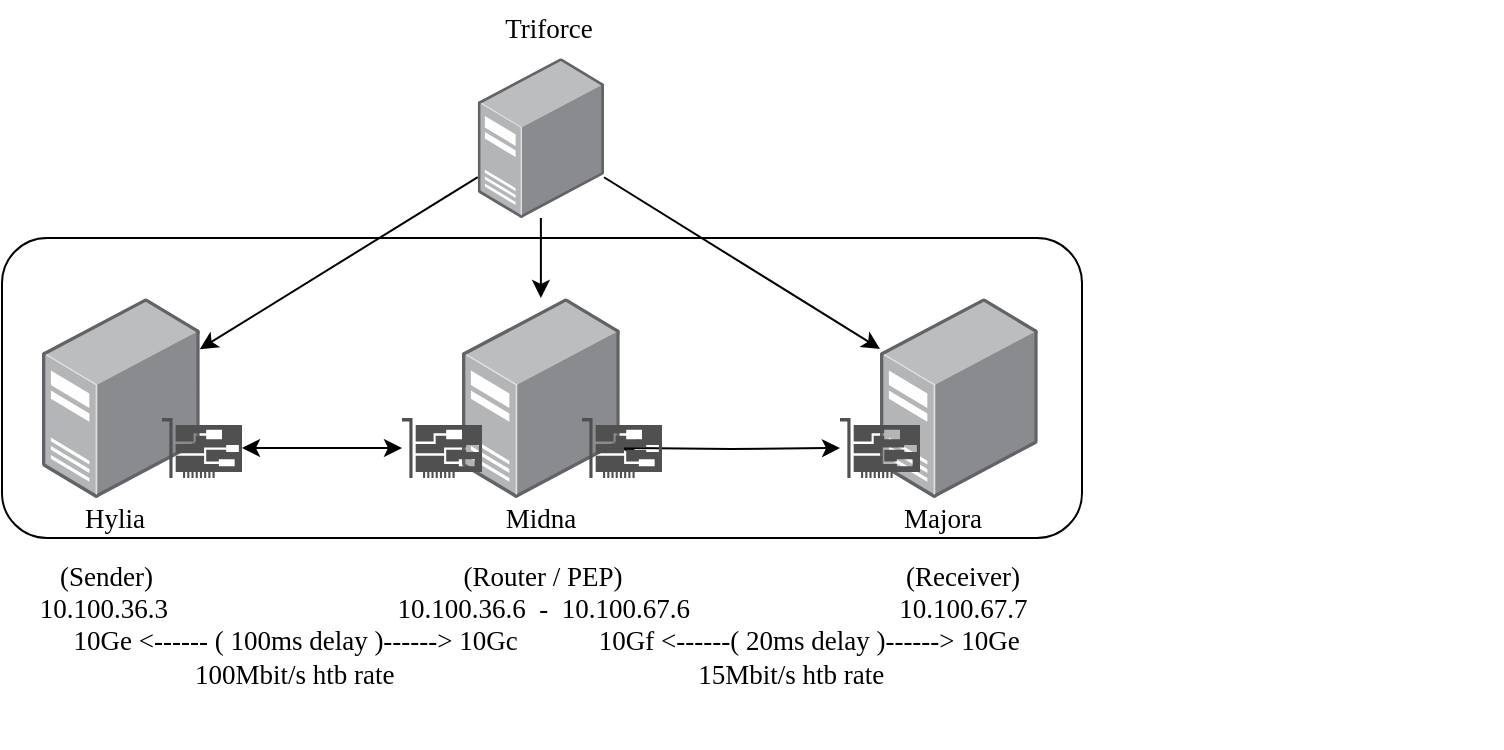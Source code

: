 <mxfile version="22.1.21" type="device">
  <diagram name="Page-1" id="tdqR3H0pgQtAeDCwSgcF">
    <mxGraphModel dx="1434" dy="879" grid="0" gridSize="10" guides="1" tooltips="1" connect="1" arrows="1" fold="1" page="1" pageScale="1" pageWidth="827" pageHeight="1169" math="0" shadow="0">
      <root>
        <mxCell id="0" />
        <mxCell id="1" parent="0" />
        <mxCell id="V7EBvmDltSiEiASLBAJ4-13" value="" style="rounded=1;whiteSpace=wrap;html=1;fontFamily=Times New Roman;fontSize=13.5;" parent="1" vertex="1">
          <mxGeometry x="70" y="330" width="540" height="150" as="geometry" />
        </mxCell>
        <mxCell id="V7EBvmDltSiEiASLBAJ4-2" value="" style="image;points=[];aspect=fixed;html=1;align=center;shadow=0;dashed=0;image=img/lib/allied_telesis/computer_and_terminals/Server_Desktop.svg;fontFamily=Times New Roman;fontSize=13.5;" parent="1" vertex="1">
          <mxGeometry x="300" y="360" width="78.89" height="100" as="geometry" />
        </mxCell>
        <mxCell id="V7EBvmDltSiEiASLBAJ4-3" value="" style="image;points=[];aspect=fixed;html=1;align=center;shadow=0;dashed=0;image=img/lib/allied_telesis/computer_and_terminals/Server_Desktop.svg;fontFamily=Times New Roman;fontSize=13.5;" parent="1" vertex="1">
          <mxGeometry x="509" y="360" width="78.89" height="100" as="geometry" />
        </mxCell>
        <mxCell id="V7EBvmDltSiEiASLBAJ4-4" value="" style="image;points=[];aspect=fixed;html=1;align=center;shadow=0;dashed=0;image=img/lib/allied_telesis/computer_and_terminals/Server_Desktop.svg;fontFamily=Times New Roman;fontSize=13.5;" parent="1" vertex="1">
          <mxGeometry x="90" y="360" width="78.89" height="100" as="geometry" />
        </mxCell>
        <mxCell id="V7EBvmDltSiEiASLBAJ4-5" value="" style="sketch=0;pointerEvents=1;shadow=0;dashed=0;html=1;strokeColor=none;fillColor=#505050;labelPosition=center;verticalLabelPosition=bottom;verticalAlign=top;outlineConnect=0;align=center;shape=mxgraph.office.devices.nic;fontFamily=Times New Roman;fontSize=13.5;" parent="1" vertex="1">
          <mxGeometry x="489" y="420" width="40" height="30" as="geometry" />
        </mxCell>
        <mxCell id="V7EBvmDltSiEiASLBAJ4-17" style="edgeStyle=orthogonalEdgeStyle;rounded=0;orthogonalLoop=1;jettySize=auto;html=1;startArrow=classic;startFill=1;fontFamily=Times New Roman;fontSize=13.5;" parent="1" target="V7EBvmDltSiEiASLBAJ4-5" edge="1">
          <mxGeometry relative="1" as="geometry">
            <mxPoint x="379" y="435" as="sourcePoint" />
          </mxGeometry>
        </mxCell>
        <mxCell id="V7EBvmDltSiEiASLBAJ4-6" value="" style="sketch=0;pointerEvents=1;shadow=0;dashed=0;html=1;strokeColor=none;fillColor=#505050;labelPosition=center;verticalLabelPosition=bottom;verticalAlign=top;outlineConnect=0;align=center;shape=mxgraph.office.devices.nic;fontFamily=Times New Roman;fontSize=13.5;" parent="1" vertex="1">
          <mxGeometry x="360" y="420" width="40" height="30" as="geometry" />
        </mxCell>
        <mxCell id="V7EBvmDltSiEiASLBAJ4-7" value="" style="sketch=0;pointerEvents=1;shadow=0;dashed=0;html=1;strokeColor=none;fillColor=#505050;labelPosition=center;verticalLabelPosition=bottom;verticalAlign=top;outlineConnect=0;align=center;shape=mxgraph.office.devices.nic;fontFamily=Times New Roman;fontSize=13.5;" parent="1" vertex="1">
          <mxGeometry x="270" y="420" width="40" height="30" as="geometry" />
        </mxCell>
        <mxCell id="V7EBvmDltSiEiASLBAJ4-16" style="edgeStyle=orthogonalEdgeStyle;rounded=0;orthogonalLoop=1;jettySize=auto;html=1;startArrow=classic;startFill=1;fontFamily=Times New Roman;fontSize=13.5;" parent="1" source="V7EBvmDltSiEiASLBAJ4-8" target="V7EBvmDltSiEiASLBAJ4-7" edge="1">
          <mxGeometry relative="1" as="geometry" />
        </mxCell>
        <mxCell id="V7EBvmDltSiEiASLBAJ4-8" value="" style="sketch=0;pointerEvents=1;shadow=0;dashed=0;html=1;strokeColor=none;fillColor=#505050;labelPosition=center;verticalLabelPosition=bottom;verticalAlign=top;outlineConnect=0;align=center;shape=mxgraph.office.devices.nic;fontFamily=Times New Roman;fontSize=13.5;" parent="1" vertex="1">
          <mxGeometry x="150" y="420" width="40" height="30" as="geometry" />
        </mxCell>
        <mxCell id="V7EBvmDltSiEiASLBAJ4-12" value="        (Sender)                                              (Router / PEP)                                          (Receiver) &#xa;     10.100.36.3                                  10.100.36.6  -  10.100.67.6                               10.100.67.7&#xa;          10Ge &lt;------ ( 100ms delay )------&gt; 10Gc            10Gf &lt;------( 20ms delay )------&gt; 10Ge&#xa;                            100Mbit/s htb rate                                             15Mbit/s htb rate               &#xa; " style="text;whiteSpace=wrap;fontFamily=Times New Roman;fontSize=13.5;" parent="1" vertex="1">
          <mxGeometry x="70" y="485" width="750" height="100" as="geometry" />
        </mxCell>
        <mxCell id="V7EBvmDltSiEiASLBAJ4-19" value="" style="image;points=[];aspect=fixed;html=1;align=center;shadow=0;dashed=0;image=img/lib/allied_telesis/computer_and_terminals/Server_Desktop.svg;imageBackground=none;fontFamily=Times New Roman;fontSize=13.5;" parent="1" vertex="1">
          <mxGeometry x="307.89" y="240" width="63.11" height="80" as="geometry" />
        </mxCell>
        <mxCell id="V7EBvmDltSiEiASLBAJ4-20" value="" style="endArrow=classic;html=1;rounded=0;fontFamily=Times New Roman;fontSize=13.5;" parent="1" source="V7EBvmDltSiEiASLBAJ4-19" target="V7EBvmDltSiEiASLBAJ4-4" edge="1">
          <mxGeometry width="50" height="50" relative="1" as="geometry">
            <mxPoint x="350" y="430" as="sourcePoint" />
            <mxPoint x="400" y="380" as="targetPoint" />
          </mxGeometry>
        </mxCell>
        <mxCell id="V7EBvmDltSiEiASLBAJ4-21" value="" style="endArrow=classic;html=1;rounded=0;fontFamily=Times New Roman;fontSize=13.5;" parent="1" source="V7EBvmDltSiEiASLBAJ4-19" target="V7EBvmDltSiEiASLBAJ4-2" edge="1">
          <mxGeometry width="50" height="50" relative="1" as="geometry">
            <mxPoint x="320" y="308" as="sourcePoint" />
            <mxPoint x="159" y="398" as="targetPoint" />
          </mxGeometry>
        </mxCell>
        <mxCell id="V7EBvmDltSiEiASLBAJ4-22" value="" style="endArrow=classic;html=1;rounded=0;fontFamily=Times New Roman;fontSize=13.5;" parent="1" source="V7EBvmDltSiEiASLBAJ4-19" target="V7EBvmDltSiEiASLBAJ4-3" edge="1">
          <mxGeometry width="50" height="50" relative="1" as="geometry">
            <mxPoint x="350.0" y="297.835" as="sourcePoint" />
            <mxPoint x="329" y="370" as="targetPoint" />
          </mxGeometry>
        </mxCell>
        <mxCell id="V7EBvmDltSiEiASLBAJ4-23" value="Triforce" style="text;html=1;align=center;verticalAlign=middle;resizable=0;points=[];autosize=1;strokeColor=none;fillColor=none;fontFamily=Times New Roman;fontSize=13.5;" parent="1" vertex="1">
          <mxGeometry x="311" y="211" width="63" height="29" as="geometry" />
        </mxCell>
        <mxCell id="V7EBvmDltSiEiASLBAJ4-25" value="Hylia" style="text;html=1;align=center;verticalAlign=middle;resizable=0;points=[];autosize=1;strokeColor=none;fillColor=none;fontFamily=Times New Roman;fontSize=13.5;" parent="1" vertex="1">
          <mxGeometry x="101" y="456" width="49" height="29" as="geometry" />
        </mxCell>
        <mxCell id="V7EBvmDltSiEiASLBAJ4-26" value="Midna" style="text;html=1;align=center;verticalAlign=middle;resizable=0;points=[];autosize=1;strokeColor=none;fillColor=none;fontFamily=Times New Roman;fontSize=13.5;" parent="1" vertex="1">
          <mxGeometry x="311.89" y="456" width="55" height="29" as="geometry" />
        </mxCell>
        <mxCell id="V7EBvmDltSiEiASLBAJ4-27" value="Majora" style="text;html=1;align=center;verticalAlign=middle;resizable=0;points=[];autosize=1;strokeColor=none;fillColor=none;fontFamily=Times New Roman;fontSize=13.5;" parent="1" vertex="1">
          <mxGeometry x="511" y="456" width="58" height="29" as="geometry" />
        </mxCell>
      </root>
    </mxGraphModel>
  </diagram>
</mxfile>
